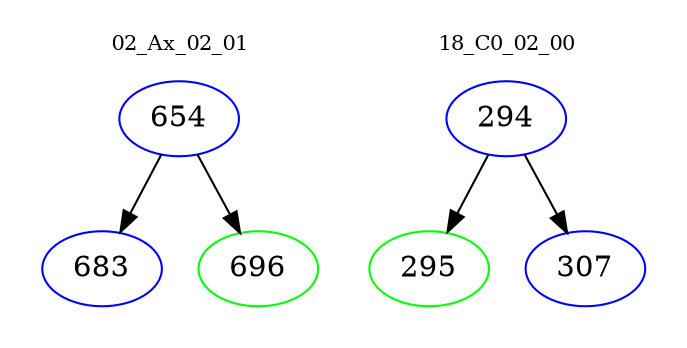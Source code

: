 digraph{
subgraph cluster_0 {
color = white
label = "02_Ax_02_01";
fontsize=10;
T0_654 [label="654", color="blue"]
T0_654 -> T0_683 [color="black"]
T0_683 [label="683", color="blue"]
T0_654 -> T0_696 [color="black"]
T0_696 [label="696", color="green"]
}
subgraph cluster_1 {
color = white
label = "18_C0_02_00";
fontsize=10;
T1_294 [label="294", color="blue"]
T1_294 -> T1_295 [color="black"]
T1_295 [label="295", color="green"]
T1_294 -> T1_307 [color="black"]
T1_307 [label="307", color="blue"]
}
}
